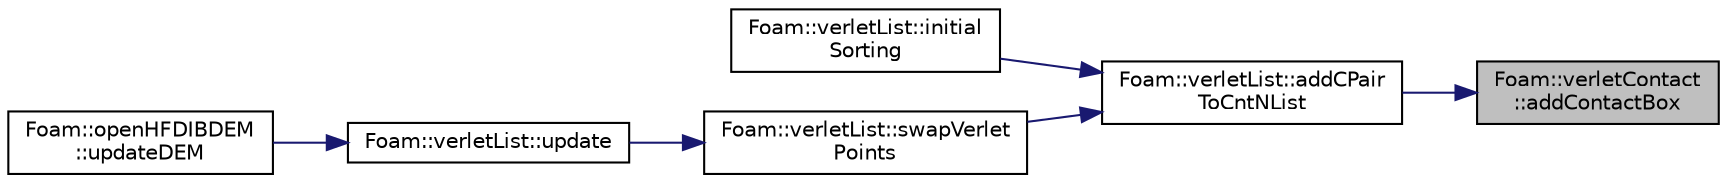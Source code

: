 digraph "Foam::verletContact::addContactBox"
{
 // LATEX_PDF_SIZE
  edge [fontname="Helvetica",fontsize="10",labelfontname="Helvetica",labelfontsize="10"];
  node [fontname="Helvetica",fontsize="10",shape=record];
  rankdir="RL";
  Node1 [label="Foam::verletContact\l::addContactBox",height=0.2,width=0.4,color="black", fillcolor="grey75", style="filled", fontcolor="black",tooltip=" "];
  Node1 -> Node2 [dir="back",color="midnightblue",fontsize="10",style="solid"];
  Node2 [label="Foam::verletList::addCPair\lToCntNList",height=0.2,width=0.4,color="black", fillcolor="white", style="filled",URL="$classFoam_1_1verletList.html#a796482083152ff10a13909553406a132",tooltip=" "];
  Node2 -> Node3 [dir="back",color="midnightblue",fontsize="10",style="solid"];
  Node3 [label="Foam::verletList::initial\lSorting",height=0.2,width=0.4,color="black", fillcolor="white", style="filled",URL="$classFoam_1_1verletList.html#aa681491f5eac761aba8b30b7caddae3e",tooltip=" "];
  Node2 -> Node4 [dir="back",color="midnightblue",fontsize="10",style="solid"];
  Node4 [label="Foam::verletList::swapVerlet\lPoints",height=0.2,width=0.4,color="black", fillcolor="white", style="filled",URL="$classFoam_1_1verletList.html#aaacaf777331e1d10d1678f3495cdbc54",tooltip=" "];
  Node4 -> Node5 [dir="back",color="midnightblue",fontsize="10",style="solid"];
  Node5 [label="Foam::verletList::update",height=0.2,width=0.4,color="black", fillcolor="white", style="filled",URL="$classFoam_1_1verletList.html#a93aa279b698e9560004e50a4775c5dff",tooltip=" "];
  Node5 -> Node6 [dir="back",color="midnightblue",fontsize="10",style="solid"];
  Node6 [label="Foam::openHFDIBDEM\l::updateDEM",height=0.2,width=0.4,color="black", fillcolor="white", style="filled",URL="$classFoam_1_1openHFDIBDEM.html#a631520a4cab61268624eada0bb3497f0",tooltip=" "];
}
